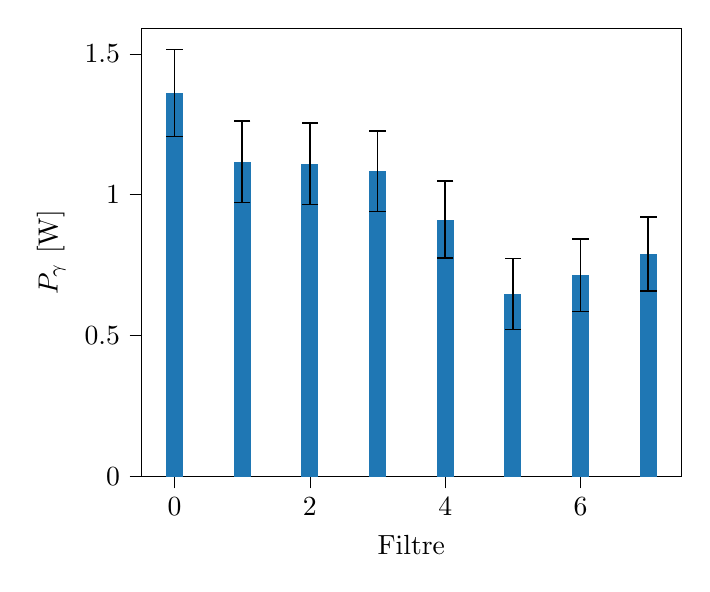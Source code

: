 % This file was created with tikzplotlib v0.10.1.
\begin{tikzpicture}

\definecolor{darkgray176}{RGB}{176,176,176}
\definecolor{steelblue31119180}{RGB}{31,119,180}

\begin{axis}[
tick align=outside,
tick pos=left,
x grid style={darkgray176},
xlabel={Filtre},
xmin=-0.487, xmax=7.487,
xtick style={color=black},
y grid style={darkgray176},
ylabel={\(\displaystyle P_{\gamma}\) [W]},
ymin=0, ymax=1.591,
ytick style={color=black}
]
\draw[draw=none,fill=steelblue31119180] (axis cs:-0.125,0) rectangle (axis cs:0.125,1.361);
\draw[draw=none,fill=steelblue31119180] (axis cs:0.875,0) rectangle (axis cs:1.125,1.117);
\draw[draw=none,fill=steelblue31119180] (axis cs:1.875,0) rectangle (axis cs:2.125,1.11);
\draw[draw=none,fill=steelblue31119180] (axis cs:2.875,0) rectangle (axis cs:3.125,1.084);
\draw[draw=none,fill=steelblue31119180] (axis cs:3.875,0) rectangle (axis cs:4.125,0.912);
\draw[draw=none,fill=steelblue31119180] (axis cs:4.875,0) rectangle (axis cs:5.125,0.648);
\draw[draw=none,fill=steelblue31119180] (axis cs:5.875,0) rectangle (axis cs:6.125,0.715);
\draw[draw=none,fill=steelblue31119180] (axis cs:6.875,0) rectangle (axis cs:7.125,0.79);
\path [draw=black, semithick]
(axis cs:0,1.207)
--(axis cs:0,1.515);

\path [draw=black, semithick]
(axis cs:1,0.972)
--(axis cs:1,1.262);

\path [draw=black, semithick]
(axis cs:2,0.966)
--(axis cs:2,1.254);

\path [draw=black, semithick]
(axis cs:3,0.941)
--(axis cs:3,1.227);

\path [draw=black, semithick]
(axis cs:4,0.776)
--(axis cs:4,1.048);

\path [draw=black, semithick]
(axis cs:5,0.522)
--(axis cs:5,0.774);

\path [draw=black, semithick]
(axis cs:6,0.586)
--(axis cs:6,0.844);

\path [draw=black, semithick]
(axis cs:7,0.658)
--(axis cs:7,0.922);

\addplot [semithick, black, mark=-, mark size=3, mark options={solid}, only marks]
table {%
0 1.207
1 0.972
2 0.966
3 0.941
4 0.776
5 0.522
6 0.586
7 0.658
};
\addplot [semithick, black, mark=-, mark size=3, mark options={solid}, only marks]
table {%
0 1.515
1 1.262
2 1.254
3 1.227
4 1.048
5 0.774
6 0.844
7 0.922
};
\end{axis}

\end{tikzpicture}
